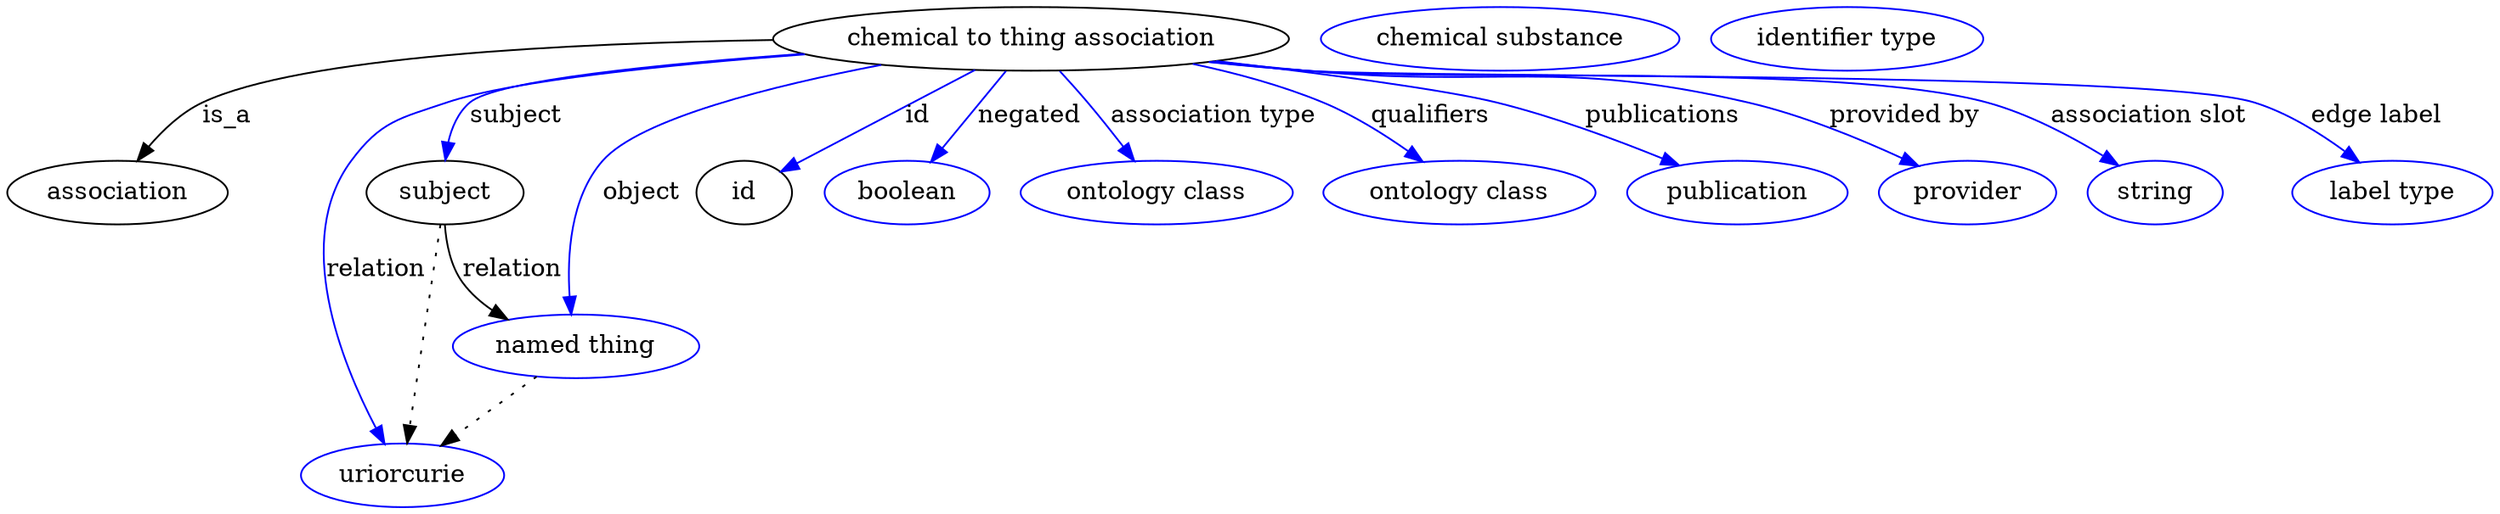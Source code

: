 digraph {
	graph [bb="0,0,1173.1,281"];
	node [label="\N"];
	"chemical to thing association"	 [height=0.5,
		label="chemical to thing association",
		pos="495.4,263",
		width=3.1391];
	association	 [height=0.5,
		pos="49.402,177",
		width=1.3723];
	"chemical to thing association" -> association	 [label=is_a,
		lp="101.68,220",
		pos="e,58.898,194.95 387.09,257.74 275.89,251.65 115.52,240.68 89.85,227 79.694,221.59 71.16,212.43 64.588,203.42"];
	subject	 [height=0.5,
		pos="204.4,177",
		width=0.97656];
	"chemical to thing association" -> subject	 [color=blue,
		label=subject,
		lp="242.23,220",
		pos="e,206.05,195.44 394.38,254.86 322.11,248.17 235.28,238.03 221.75,227 215.06,221.55 210.95,213.38 208.42,205.21",
		style=solid];
	relation	 [color=blue,
		height=0.5,
		label=uriorcurie,
		pos="184.4,18",
		width=1.2492];
	"chemical to thing association" -> relation	 [color=blue,
		label=relation,
		lp="168.78,134",
		pos="e,174.87,35.738 393.41,255.18 324.98,248.98 241.52,239.33 208.4,227 184.37,218.05 174.28,216.56 160.4,195 130.67,148.8 153.59,81.772 \
170.52,44.872",
		style=solid];
	object	 [color=blue,
		height=0.5,
		label="named thing",
		pos="266.4,91",
		width=1.5019];
	"chemical to thing association" -> object	 [color=blue,
		label=object,
		lp="301.51,177",
		pos="e,264.25,109.16 425.95,248.78 371.92,236.29 303.06,216.75 284.19,195 266.27,174.33 263.2,142.38 263.76,119.35",
		style=solid];
	id	 [height=0.5,
		pos="354.4,177",
		width=0.75];
	"chemical to thing association" -> id	 [color=blue,
		label=id,
		lp="438.85,220",
		pos="e,374.59,189.31 466.53,245.39 442.24,230.57 407.68,209.49 383.36,194.66",
		style=solid];
	negated	 [color=blue,
		height=0.5,
		label=boolean,
		pos="437.4,177",
		width=1.0584];
	"chemical to thing association" -> negated	 [color=blue,
		label=negated,
		lp="492.17,220",
		pos="e,449.09,194.33 483.1,244.76 474.86,232.55 463.9,216.29 454.77,202.76",
		style=solid];
	"association type"	 [color=blue,
		height=0.5,
		label="ontology class",
		pos="554.4,177",
		width=1.6931];
	"chemical to thing association" -> "association type"	 [color=blue,
		label="association type",
		lp="574.31,220",
		pos="e,542.11,194.92 507.91,244.76 516.18,232.71 527.15,216.72 536.36,203.3",
		style=solid];
	qualifiers	 [color=blue,
		height=0.5,
		label="ontology class",
		pos="694.4,177",
		width=1.6931];
	"chemical to thing association" -> qualifiers	 [color=blue,
		label=qualifiers,
		lp="672.45,220",
		pos="e,674.13,194.09 563.07,248.56 583.01,243.1 604.53,235.97 623.4,227 638.34,219.9 653.51,209.7 665.97,200.37",
		style=solid];
	publications	 [color=blue,
		height=0.5,
		label=publication,
		pos="823.4,177",
		width=1.3859];
	"chemical to thing association" -> publications	 [color=blue,
		label=publications,
		lp="777.62,220",
		pos="e,793.23,191.65 577.51,250.6 624.76,243.1 679.23,233.71 702.4,227 730.42,218.88 760.75,206.34 784.03,195.85",
		style=solid];
	"provided by"	 [color=blue,
		height=0.5,
		label=provider,
		pos="931.4,177",
		width=1.1129];
	"chemical to thing association" -> "provided by"	 [color=blue,
		label="provided by",
		lp="889.03,220",
		pos="e,905.52,190.99 576.36,250.41 590.04,248.47 604.11,246.58 617.4,245 705.14,234.55 729.76,248.76 815.4,227 843.67,219.82 873.88,206.6 \
896.38,195.56",
		style=solid];
	"association slot"	 [color=blue,
		height=0.5,
		label=string,
		pos="1019.4,177",
		width=0.8403];
	"chemical to thing association" -> "association slot"	 [color=blue,
		label="association slot",
		lp="1004.4,220",
		pos="e,999.81,190.83 575.01,250.22 589.1,248.25 603.66,246.41 617.4,245 685.82,237.97 860.22,245.73 926.4,227 949.53,220.45 973.37,207.49 \
991.12,196.41",
		style=solid];
	"edge label"	 [color=blue,
		height=0.5,
		label="label type",
		pos="1128.4,177",
		width=1.2425];
	"chemical to thing association" -> "edge label"	 [color=blue,
		label="edge label",
		lp="1109,220",
		pos="e,1109.3,193.58 574.34,250.12 588.64,248.14 603.44,246.32 617.4,245 713.5,235.94 959.44,256.33 1051.4,227 1069.4,221.27 1087.2,210.14 \
1101.2,199.83",
		style=solid];
	subject -> relation	 [pos="e,186.67,36.027 202.11,158.76 198.64,131.21 192.04,78.735 187.95,46.223",
		style=dotted];
	subject -> object	 [label=relation,
		lp="240.78,134",
		pos="e,239.37,106.69 206.71,158.67 208.66,148.64 212.21,136.38 218.64,127 222.1,121.95 226.5,117.32 231.22,113.18"];
	"chemical to thing association_subject"	 [color=blue,
		height=0.5,
		label="chemical substance",
		pos="705.4,263",
		width=2.1837];
	object -> relation	 [pos="e,203.03,34.588 247.38,74.069 236.44,64.326 222.53,51.941 210.56,41.291",
		style=dotted];
	association_id	 [color=blue,
		height=0.5,
		label="identifier type",
		pos="861.4,263",
		width=1.652];
}
